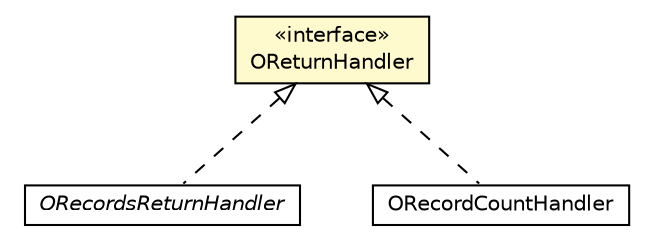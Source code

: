 #!/usr/local/bin/dot
#
# Class diagram 
# Generated by UMLGraph version R5_6-24-gf6e263 (http://www.umlgraph.org/)
#

digraph G {
	edge [fontname="Helvetica",fontsize=10,labelfontname="Helvetica",labelfontsize=10];
	node [fontname="Helvetica",fontsize=10,shape=plaintext];
	nodesep=0.25;
	ranksep=0.5;
	// com.orientechnologies.orient.core.sql.ORecordsReturnHandler
	c3170721 [label=<<table title="com.orientechnologies.orient.core.sql.ORecordsReturnHandler" border="0" cellborder="1" cellspacing="0" cellpadding="2" port="p" href="./ORecordsReturnHandler.html">
		<tr><td><table border="0" cellspacing="0" cellpadding="1">
<tr><td align="center" balign="center"><font face="Helvetica-Oblique"> ORecordsReturnHandler </font></td></tr>
		</table></td></tr>
		</table>>, URL="./ORecordsReturnHandler.html", fontname="Helvetica", fontcolor="black", fontsize=10.0];
	// com.orientechnologies.orient.core.sql.ORecordCountHandler
	c3170729 [label=<<table title="com.orientechnologies.orient.core.sql.ORecordCountHandler" border="0" cellborder="1" cellspacing="0" cellpadding="2" port="p" href="./ORecordCountHandler.html">
		<tr><td><table border="0" cellspacing="0" cellpadding="1">
<tr><td align="center" balign="center"> ORecordCountHandler </td></tr>
		</table></td></tr>
		</table>>, URL="./ORecordCountHandler.html", fontname="Helvetica", fontcolor="black", fontsize=10.0];
	// com.orientechnologies.orient.core.sql.OReturnHandler
	c3170739 [label=<<table title="com.orientechnologies.orient.core.sql.OReturnHandler" border="0" cellborder="1" cellspacing="0" cellpadding="2" port="p" bgcolor="lemonChiffon" href="./OReturnHandler.html">
		<tr><td><table border="0" cellspacing="0" cellpadding="1">
<tr><td align="center" balign="center"> &#171;interface&#187; </td></tr>
<tr><td align="center" balign="center"> OReturnHandler </td></tr>
		</table></td></tr>
		</table>>, URL="./OReturnHandler.html", fontname="Helvetica", fontcolor="black", fontsize=10.0];
	//com.orientechnologies.orient.core.sql.ORecordsReturnHandler implements com.orientechnologies.orient.core.sql.OReturnHandler
	c3170739:p -> c3170721:p [dir=back,arrowtail=empty,style=dashed];
	//com.orientechnologies.orient.core.sql.ORecordCountHandler implements com.orientechnologies.orient.core.sql.OReturnHandler
	c3170739:p -> c3170729:p [dir=back,arrowtail=empty,style=dashed];
}

